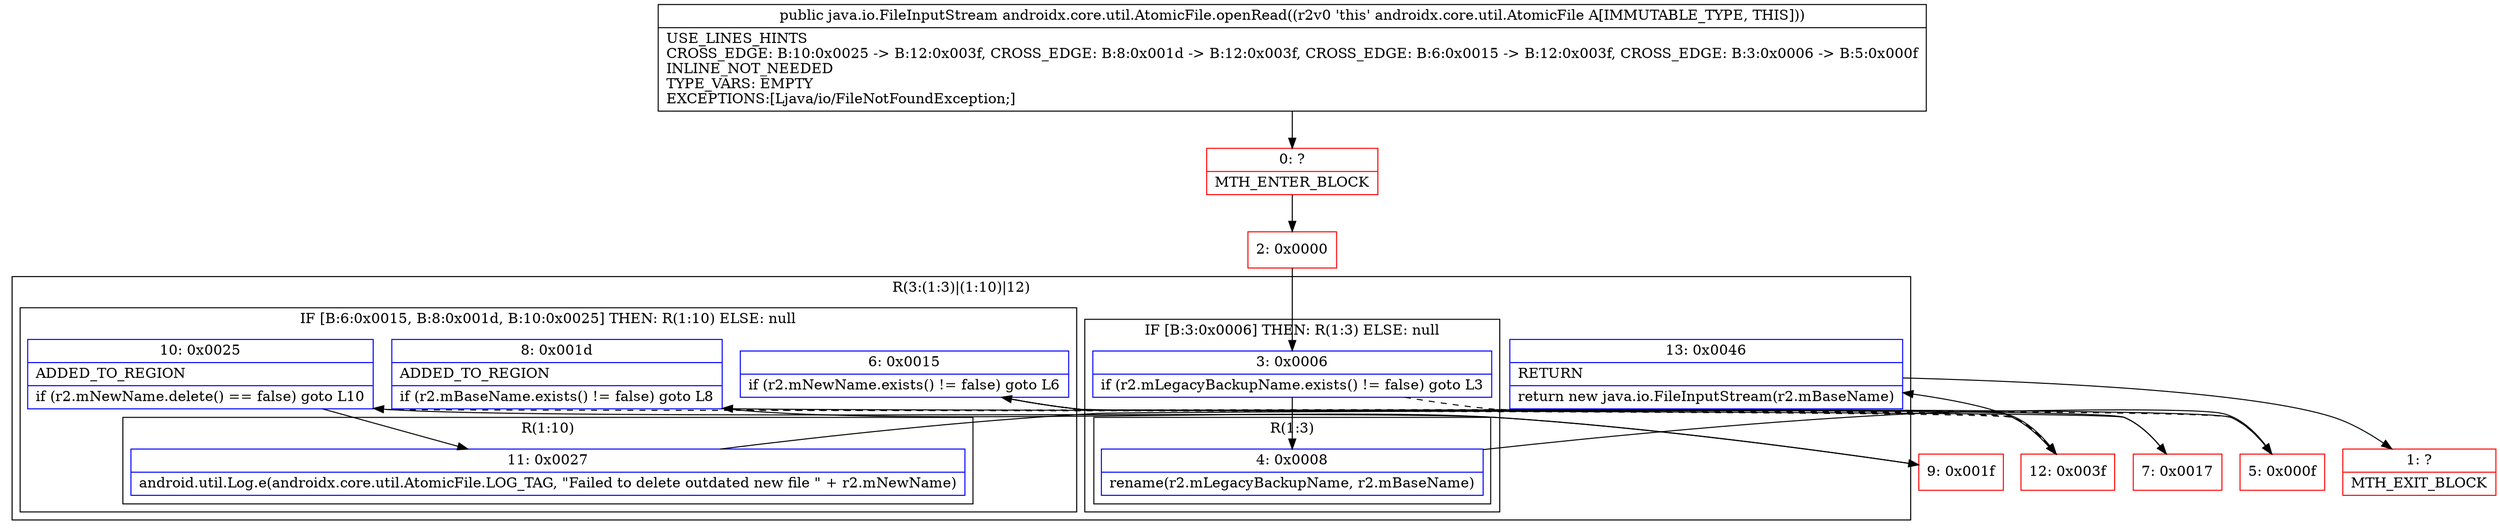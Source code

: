 digraph "CFG forandroidx.core.util.AtomicFile.openRead()Ljava\/io\/FileInputStream;" {
subgraph cluster_Region_2083749040 {
label = "R(3:(1:3)|(1:10)|12)";
node [shape=record,color=blue];
subgraph cluster_IfRegion_1438530664 {
label = "IF [B:3:0x0006] THEN: R(1:3) ELSE: null";
node [shape=record,color=blue];
Node_3 [shape=record,label="{3\:\ 0x0006|if (r2.mLegacyBackupName.exists() != false) goto L3\l}"];
subgraph cluster_Region_1325852142 {
label = "R(1:3)";
node [shape=record,color=blue];
Node_4 [shape=record,label="{4\:\ 0x0008|rename(r2.mLegacyBackupName, r2.mBaseName)\l}"];
}
}
subgraph cluster_IfRegion_2058825209 {
label = "IF [B:6:0x0015, B:8:0x001d, B:10:0x0025] THEN: R(1:10) ELSE: null";
node [shape=record,color=blue];
Node_6 [shape=record,label="{6\:\ 0x0015|if (r2.mNewName.exists() != false) goto L6\l}"];
Node_8 [shape=record,label="{8\:\ 0x001d|ADDED_TO_REGION\l|if (r2.mBaseName.exists() != false) goto L8\l}"];
Node_10 [shape=record,label="{10\:\ 0x0025|ADDED_TO_REGION\l|if (r2.mNewName.delete() == false) goto L10\l}"];
subgraph cluster_Region_486934755 {
label = "R(1:10)";
node [shape=record,color=blue];
Node_11 [shape=record,label="{11\:\ 0x0027|android.util.Log.e(androidx.core.util.AtomicFile.LOG_TAG, \"Failed to delete outdated new file \" + r2.mNewName)\l}"];
}
}
Node_13 [shape=record,label="{13\:\ 0x0046|RETURN\l|return new java.io.FileInputStream(r2.mBaseName)\l}"];
}
Node_0 [shape=record,color=red,label="{0\:\ ?|MTH_ENTER_BLOCK\l}"];
Node_2 [shape=record,color=red,label="{2\:\ 0x0000}"];
Node_5 [shape=record,color=red,label="{5\:\ 0x000f}"];
Node_7 [shape=record,color=red,label="{7\:\ 0x0017}"];
Node_9 [shape=record,color=red,label="{9\:\ 0x001f}"];
Node_12 [shape=record,color=red,label="{12\:\ 0x003f}"];
Node_1 [shape=record,color=red,label="{1\:\ ?|MTH_EXIT_BLOCK\l}"];
MethodNode[shape=record,label="{public java.io.FileInputStream androidx.core.util.AtomicFile.openRead((r2v0 'this' androidx.core.util.AtomicFile A[IMMUTABLE_TYPE, THIS]))  | USE_LINES_HINTS\lCROSS_EDGE: B:10:0x0025 \-\> B:12:0x003f, CROSS_EDGE: B:8:0x001d \-\> B:12:0x003f, CROSS_EDGE: B:6:0x0015 \-\> B:12:0x003f, CROSS_EDGE: B:3:0x0006 \-\> B:5:0x000f\lINLINE_NOT_NEEDED\lTYPE_VARS: EMPTY\lEXCEPTIONS:[Ljava\/io\/FileNotFoundException;]\l}"];
MethodNode -> Node_0;Node_3 -> Node_4;
Node_3 -> Node_5[style=dashed];
Node_4 -> Node_5;
Node_6 -> Node_7;
Node_6 -> Node_12[style=dashed];
Node_8 -> Node_9;
Node_8 -> Node_12[style=dashed];
Node_10 -> Node_11;
Node_10 -> Node_12[style=dashed];
Node_11 -> Node_12;
Node_13 -> Node_1;
Node_0 -> Node_2;
Node_2 -> Node_3;
Node_5 -> Node_6;
Node_7 -> Node_8;
Node_9 -> Node_10;
Node_12 -> Node_13;
}

